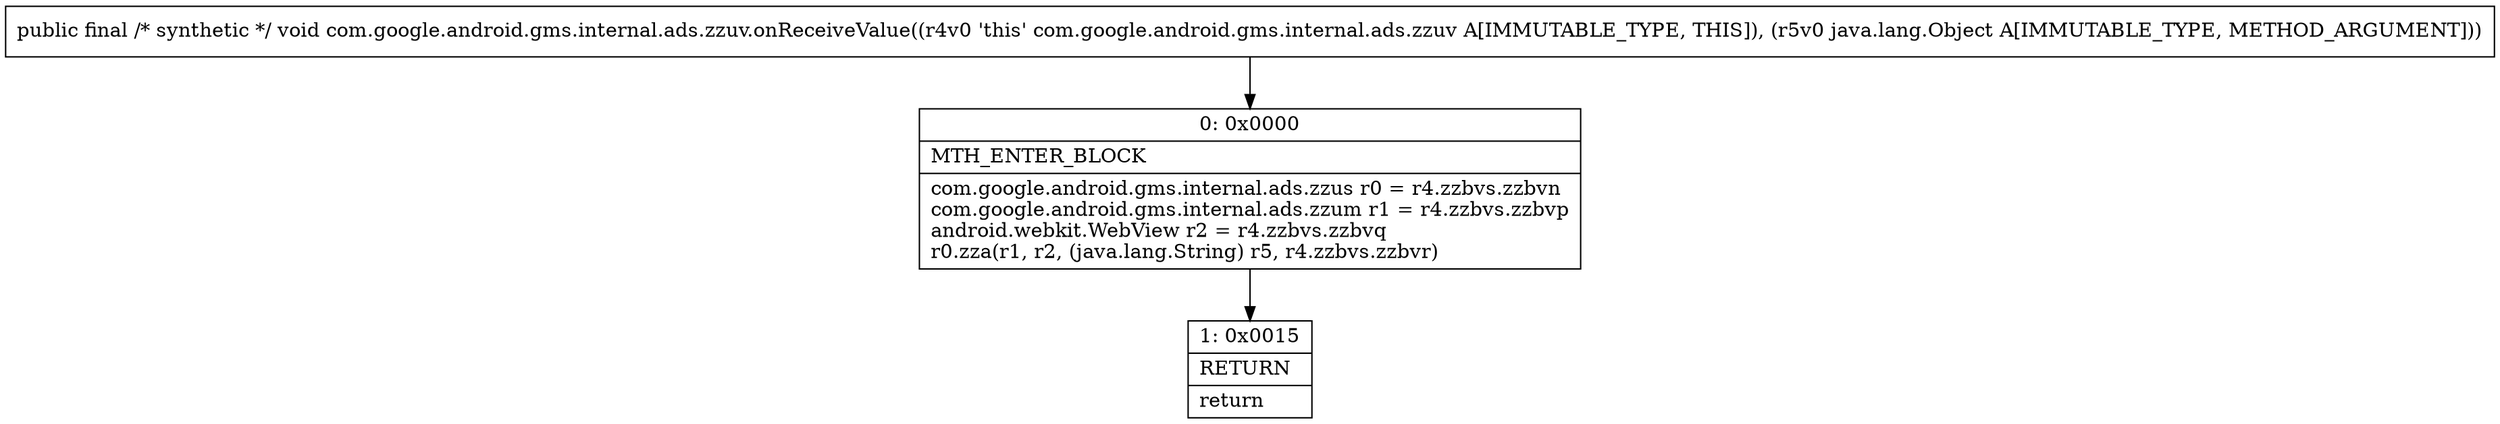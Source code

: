 digraph "CFG forcom.google.android.gms.internal.ads.zzuv.onReceiveValue(Ljava\/lang\/Object;)V" {
Node_0 [shape=record,label="{0\:\ 0x0000|MTH_ENTER_BLOCK\l|com.google.android.gms.internal.ads.zzus r0 = r4.zzbvs.zzbvn\lcom.google.android.gms.internal.ads.zzum r1 = r4.zzbvs.zzbvp\landroid.webkit.WebView r2 = r4.zzbvs.zzbvq\lr0.zza(r1, r2, (java.lang.String) r5, r4.zzbvs.zzbvr)\l}"];
Node_1 [shape=record,label="{1\:\ 0x0015|RETURN\l|return\l}"];
MethodNode[shape=record,label="{public final \/* synthetic *\/ void com.google.android.gms.internal.ads.zzuv.onReceiveValue((r4v0 'this' com.google.android.gms.internal.ads.zzuv A[IMMUTABLE_TYPE, THIS]), (r5v0 java.lang.Object A[IMMUTABLE_TYPE, METHOD_ARGUMENT])) }"];
MethodNode -> Node_0;
Node_0 -> Node_1;
}

